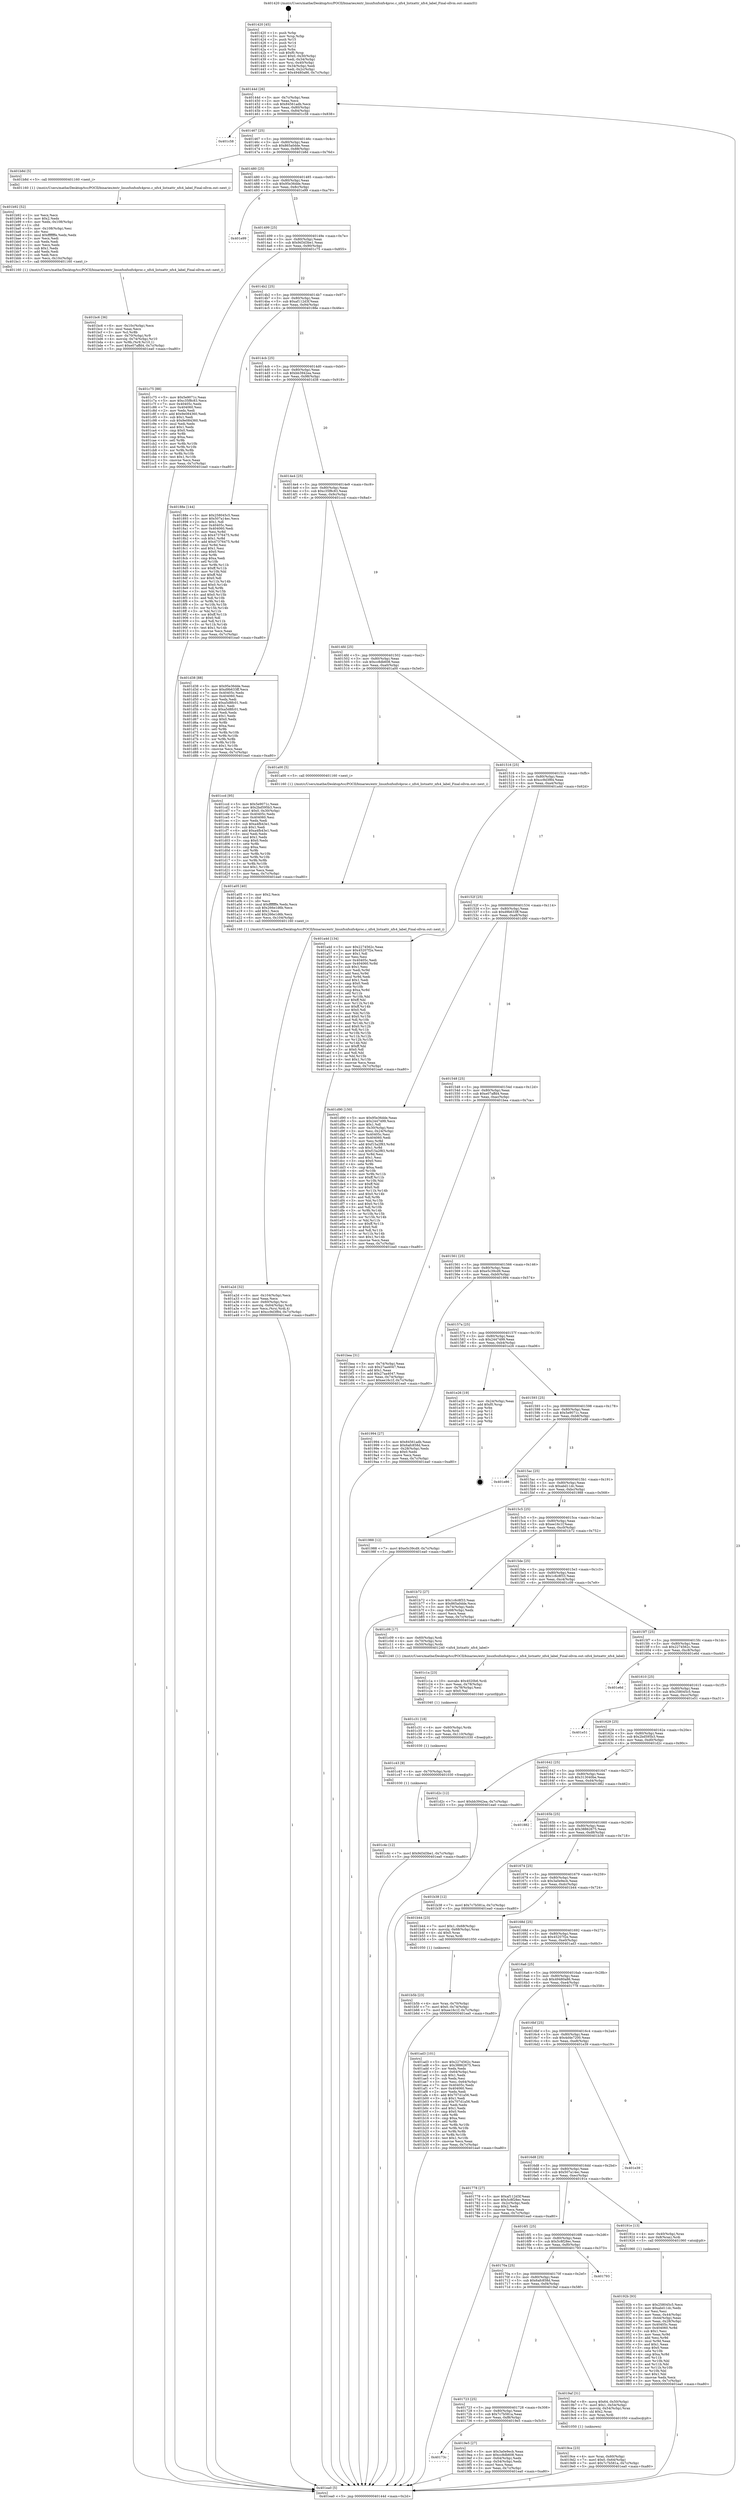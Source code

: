digraph "0x401420" {
  label = "0x401420 (/mnt/c/Users/mathe/Desktop/tcc/POCII/binaries/extr_linuxfsnfsnfs4proc.c_nfs4_listxattr_nfs4_label_Final-ollvm.out::main(0))"
  labelloc = "t"
  node[shape=record]

  Entry [label="",width=0.3,height=0.3,shape=circle,fillcolor=black,style=filled]
  "0x40144d" [label="{
     0x40144d [26]\l
     | [instrs]\l
     &nbsp;&nbsp;0x40144d \<+3\>: mov -0x7c(%rbp),%eax\l
     &nbsp;&nbsp;0x401450 \<+2\>: mov %eax,%ecx\l
     &nbsp;&nbsp;0x401452 \<+6\>: sub $0x84561adb,%ecx\l
     &nbsp;&nbsp;0x401458 \<+3\>: mov %eax,-0x80(%rbp)\l
     &nbsp;&nbsp;0x40145b \<+6\>: mov %ecx,-0x84(%rbp)\l
     &nbsp;&nbsp;0x401461 \<+6\>: je 0000000000401c58 \<main+0x838\>\l
  }"]
  "0x401c58" [label="{
     0x401c58\l
  }", style=dashed]
  "0x401467" [label="{
     0x401467 [25]\l
     | [instrs]\l
     &nbsp;&nbsp;0x401467 \<+5\>: jmp 000000000040146c \<main+0x4c\>\l
     &nbsp;&nbsp;0x40146c \<+3\>: mov -0x80(%rbp),%eax\l
     &nbsp;&nbsp;0x40146f \<+5\>: sub $0x865a0dde,%eax\l
     &nbsp;&nbsp;0x401474 \<+6\>: mov %eax,-0x88(%rbp)\l
     &nbsp;&nbsp;0x40147a \<+6\>: je 0000000000401b8d \<main+0x76d\>\l
  }"]
  Exit [label="",width=0.3,height=0.3,shape=circle,fillcolor=black,style=filled,peripheries=2]
  "0x401b8d" [label="{
     0x401b8d [5]\l
     | [instrs]\l
     &nbsp;&nbsp;0x401b8d \<+5\>: call 0000000000401160 \<next_i\>\l
     | [calls]\l
     &nbsp;&nbsp;0x401160 \{1\} (/mnt/c/Users/mathe/Desktop/tcc/POCII/binaries/extr_linuxfsnfsnfs4proc.c_nfs4_listxattr_nfs4_label_Final-ollvm.out::next_i)\l
  }"]
  "0x401480" [label="{
     0x401480 [25]\l
     | [instrs]\l
     &nbsp;&nbsp;0x401480 \<+5\>: jmp 0000000000401485 \<main+0x65\>\l
     &nbsp;&nbsp;0x401485 \<+3\>: mov -0x80(%rbp),%eax\l
     &nbsp;&nbsp;0x401488 \<+5\>: sub $0x95e36dde,%eax\l
     &nbsp;&nbsp;0x40148d \<+6\>: mov %eax,-0x8c(%rbp)\l
     &nbsp;&nbsp;0x401493 \<+6\>: je 0000000000401e99 \<main+0xa79\>\l
  }"]
  "0x401c4c" [label="{
     0x401c4c [12]\l
     | [instrs]\l
     &nbsp;&nbsp;0x401c4c \<+7\>: movl $0x9d3d3be1,-0x7c(%rbp)\l
     &nbsp;&nbsp;0x401c53 \<+5\>: jmp 0000000000401ea0 \<main+0xa80\>\l
  }"]
  "0x401e99" [label="{
     0x401e99\l
  }", style=dashed]
  "0x401499" [label="{
     0x401499 [25]\l
     | [instrs]\l
     &nbsp;&nbsp;0x401499 \<+5\>: jmp 000000000040149e \<main+0x7e\>\l
     &nbsp;&nbsp;0x40149e \<+3\>: mov -0x80(%rbp),%eax\l
     &nbsp;&nbsp;0x4014a1 \<+5\>: sub $0x9d3d3be1,%eax\l
     &nbsp;&nbsp;0x4014a6 \<+6\>: mov %eax,-0x90(%rbp)\l
     &nbsp;&nbsp;0x4014ac \<+6\>: je 0000000000401c75 \<main+0x855\>\l
  }"]
  "0x401c43" [label="{
     0x401c43 [9]\l
     | [instrs]\l
     &nbsp;&nbsp;0x401c43 \<+4\>: mov -0x70(%rbp),%rdi\l
     &nbsp;&nbsp;0x401c47 \<+5\>: call 0000000000401030 \<free@plt\>\l
     | [calls]\l
     &nbsp;&nbsp;0x401030 \{1\} (unknown)\l
  }"]
  "0x401c75" [label="{
     0x401c75 [88]\l
     | [instrs]\l
     &nbsp;&nbsp;0x401c75 \<+5\>: mov $0x5e9071c,%eax\l
     &nbsp;&nbsp;0x401c7a \<+5\>: mov $0xc35f8c83,%ecx\l
     &nbsp;&nbsp;0x401c7f \<+7\>: mov 0x40405c,%edx\l
     &nbsp;&nbsp;0x401c86 \<+7\>: mov 0x404060,%esi\l
     &nbsp;&nbsp;0x401c8d \<+2\>: mov %edx,%edi\l
     &nbsp;&nbsp;0x401c8f \<+6\>: add $0x9e084360,%edi\l
     &nbsp;&nbsp;0x401c95 \<+3\>: sub $0x1,%edi\l
     &nbsp;&nbsp;0x401c98 \<+6\>: sub $0x9e084360,%edi\l
     &nbsp;&nbsp;0x401c9e \<+3\>: imul %edi,%edx\l
     &nbsp;&nbsp;0x401ca1 \<+3\>: and $0x1,%edx\l
     &nbsp;&nbsp;0x401ca4 \<+3\>: cmp $0x0,%edx\l
     &nbsp;&nbsp;0x401ca7 \<+4\>: sete %r8b\l
     &nbsp;&nbsp;0x401cab \<+3\>: cmp $0xa,%esi\l
     &nbsp;&nbsp;0x401cae \<+4\>: setl %r9b\l
     &nbsp;&nbsp;0x401cb2 \<+3\>: mov %r8b,%r10b\l
     &nbsp;&nbsp;0x401cb5 \<+3\>: and %r9b,%r10b\l
     &nbsp;&nbsp;0x401cb8 \<+3\>: xor %r9b,%r8b\l
     &nbsp;&nbsp;0x401cbb \<+3\>: or %r8b,%r10b\l
     &nbsp;&nbsp;0x401cbe \<+4\>: test $0x1,%r10b\l
     &nbsp;&nbsp;0x401cc2 \<+3\>: cmovne %ecx,%eax\l
     &nbsp;&nbsp;0x401cc5 \<+3\>: mov %eax,-0x7c(%rbp)\l
     &nbsp;&nbsp;0x401cc8 \<+5\>: jmp 0000000000401ea0 \<main+0xa80\>\l
  }"]
  "0x4014b2" [label="{
     0x4014b2 [25]\l
     | [instrs]\l
     &nbsp;&nbsp;0x4014b2 \<+5\>: jmp 00000000004014b7 \<main+0x97\>\l
     &nbsp;&nbsp;0x4014b7 \<+3\>: mov -0x80(%rbp),%eax\l
     &nbsp;&nbsp;0x4014ba \<+5\>: sub $0xaf112d3f,%eax\l
     &nbsp;&nbsp;0x4014bf \<+6\>: mov %eax,-0x94(%rbp)\l
     &nbsp;&nbsp;0x4014c5 \<+6\>: je 000000000040188e \<main+0x46e\>\l
  }"]
  "0x401c31" [label="{
     0x401c31 [18]\l
     | [instrs]\l
     &nbsp;&nbsp;0x401c31 \<+4\>: mov -0x60(%rbp),%rdx\l
     &nbsp;&nbsp;0x401c35 \<+3\>: mov %rdx,%rdi\l
     &nbsp;&nbsp;0x401c38 \<+6\>: mov %eax,-0x110(%rbp)\l
     &nbsp;&nbsp;0x401c3e \<+5\>: call 0000000000401030 \<free@plt\>\l
     | [calls]\l
     &nbsp;&nbsp;0x401030 \{1\} (unknown)\l
  }"]
  "0x40188e" [label="{
     0x40188e [144]\l
     | [instrs]\l
     &nbsp;&nbsp;0x40188e \<+5\>: mov $0x258045c5,%eax\l
     &nbsp;&nbsp;0x401893 \<+5\>: mov $0x507a14ec,%ecx\l
     &nbsp;&nbsp;0x401898 \<+2\>: mov $0x1,%dl\l
     &nbsp;&nbsp;0x40189a \<+7\>: mov 0x40405c,%esi\l
     &nbsp;&nbsp;0x4018a1 \<+7\>: mov 0x404060,%edi\l
     &nbsp;&nbsp;0x4018a8 \<+3\>: mov %esi,%r8d\l
     &nbsp;&nbsp;0x4018ab \<+7\>: sub $0x47376475,%r8d\l
     &nbsp;&nbsp;0x4018b2 \<+4\>: sub $0x1,%r8d\l
     &nbsp;&nbsp;0x4018b6 \<+7\>: add $0x47376475,%r8d\l
     &nbsp;&nbsp;0x4018bd \<+4\>: imul %r8d,%esi\l
     &nbsp;&nbsp;0x4018c1 \<+3\>: and $0x1,%esi\l
     &nbsp;&nbsp;0x4018c4 \<+3\>: cmp $0x0,%esi\l
     &nbsp;&nbsp;0x4018c7 \<+4\>: sete %r9b\l
     &nbsp;&nbsp;0x4018cb \<+3\>: cmp $0xa,%edi\l
     &nbsp;&nbsp;0x4018ce \<+4\>: setl %r10b\l
     &nbsp;&nbsp;0x4018d2 \<+3\>: mov %r9b,%r11b\l
     &nbsp;&nbsp;0x4018d5 \<+4\>: xor $0xff,%r11b\l
     &nbsp;&nbsp;0x4018d9 \<+3\>: mov %r10b,%bl\l
     &nbsp;&nbsp;0x4018dc \<+3\>: xor $0xff,%bl\l
     &nbsp;&nbsp;0x4018df \<+3\>: xor $0x0,%dl\l
     &nbsp;&nbsp;0x4018e2 \<+3\>: mov %r11b,%r14b\l
     &nbsp;&nbsp;0x4018e5 \<+4\>: and $0x0,%r14b\l
     &nbsp;&nbsp;0x4018e9 \<+3\>: and %dl,%r9b\l
     &nbsp;&nbsp;0x4018ec \<+3\>: mov %bl,%r15b\l
     &nbsp;&nbsp;0x4018ef \<+4\>: and $0x0,%r15b\l
     &nbsp;&nbsp;0x4018f3 \<+3\>: and %dl,%r10b\l
     &nbsp;&nbsp;0x4018f6 \<+3\>: or %r9b,%r14b\l
     &nbsp;&nbsp;0x4018f9 \<+3\>: or %r10b,%r15b\l
     &nbsp;&nbsp;0x4018fc \<+3\>: xor %r15b,%r14b\l
     &nbsp;&nbsp;0x4018ff \<+3\>: or %bl,%r11b\l
     &nbsp;&nbsp;0x401902 \<+4\>: xor $0xff,%r11b\l
     &nbsp;&nbsp;0x401906 \<+3\>: or $0x0,%dl\l
     &nbsp;&nbsp;0x401909 \<+3\>: and %dl,%r11b\l
     &nbsp;&nbsp;0x40190c \<+3\>: or %r11b,%r14b\l
     &nbsp;&nbsp;0x40190f \<+4\>: test $0x1,%r14b\l
     &nbsp;&nbsp;0x401913 \<+3\>: cmovne %ecx,%eax\l
     &nbsp;&nbsp;0x401916 \<+3\>: mov %eax,-0x7c(%rbp)\l
     &nbsp;&nbsp;0x401919 \<+5\>: jmp 0000000000401ea0 \<main+0xa80\>\l
  }"]
  "0x4014cb" [label="{
     0x4014cb [25]\l
     | [instrs]\l
     &nbsp;&nbsp;0x4014cb \<+5\>: jmp 00000000004014d0 \<main+0xb0\>\l
     &nbsp;&nbsp;0x4014d0 \<+3\>: mov -0x80(%rbp),%eax\l
     &nbsp;&nbsp;0x4014d3 \<+5\>: sub $0xbb3942ea,%eax\l
     &nbsp;&nbsp;0x4014d8 \<+6\>: mov %eax,-0x98(%rbp)\l
     &nbsp;&nbsp;0x4014de \<+6\>: je 0000000000401d38 \<main+0x918\>\l
  }"]
  "0x401c1a" [label="{
     0x401c1a [23]\l
     | [instrs]\l
     &nbsp;&nbsp;0x401c1a \<+10\>: movabs $0x4020b6,%rdi\l
     &nbsp;&nbsp;0x401c24 \<+3\>: mov %eax,-0x78(%rbp)\l
     &nbsp;&nbsp;0x401c27 \<+3\>: mov -0x78(%rbp),%esi\l
     &nbsp;&nbsp;0x401c2a \<+2\>: mov $0x0,%al\l
     &nbsp;&nbsp;0x401c2c \<+5\>: call 0000000000401040 \<printf@plt\>\l
     | [calls]\l
     &nbsp;&nbsp;0x401040 \{1\} (unknown)\l
  }"]
  "0x401d38" [label="{
     0x401d38 [88]\l
     | [instrs]\l
     &nbsp;&nbsp;0x401d38 \<+5\>: mov $0x95e36dde,%eax\l
     &nbsp;&nbsp;0x401d3d \<+5\>: mov $0xd9b633ff,%ecx\l
     &nbsp;&nbsp;0x401d42 \<+7\>: mov 0x40405c,%edx\l
     &nbsp;&nbsp;0x401d49 \<+7\>: mov 0x404060,%esi\l
     &nbsp;&nbsp;0x401d50 \<+2\>: mov %edx,%edi\l
     &nbsp;&nbsp;0x401d52 \<+6\>: add $0xa5d8fc01,%edi\l
     &nbsp;&nbsp;0x401d58 \<+3\>: sub $0x1,%edi\l
     &nbsp;&nbsp;0x401d5b \<+6\>: sub $0xa5d8fc01,%edi\l
     &nbsp;&nbsp;0x401d61 \<+3\>: imul %edi,%edx\l
     &nbsp;&nbsp;0x401d64 \<+3\>: and $0x1,%edx\l
     &nbsp;&nbsp;0x401d67 \<+3\>: cmp $0x0,%edx\l
     &nbsp;&nbsp;0x401d6a \<+4\>: sete %r8b\l
     &nbsp;&nbsp;0x401d6e \<+3\>: cmp $0xa,%esi\l
     &nbsp;&nbsp;0x401d71 \<+4\>: setl %r9b\l
     &nbsp;&nbsp;0x401d75 \<+3\>: mov %r8b,%r10b\l
     &nbsp;&nbsp;0x401d78 \<+3\>: and %r9b,%r10b\l
     &nbsp;&nbsp;0x401d7b \<+3\>: xor %r9b,%r8b\l
     &nbsp;&nbsp;0x401d7e \<+3\>: or %r8b,%r10b\l
     &nbsp;&nbsp;0x401d81 \<+4\>: test $0x1,%r10b\l
     &nbsp;&nbsp;0x401d85 \<+3\>: cmovne %ecx,%eax\l
     &nbsp;&nbsp;0x401d88 \<+3\>: mov %eax,-0x7c(%rbp)\l
     &nbsp;&nbsp;0x401d8b \<+5\>: jmp 0000000000401ea0 \<main+0xa80\>\l
  }"]
  "0x4014e4" [label="{
     0x4014e4 [25]\l
     | [instrs]\l
     &nbsp;&nbsp;0x4014e4 \<+5\>: jmp 00000000004014e9 \<main+0xc9\>\l
     &nbsp;&nbsp;0x4014e9 \<+3\>: mov -0x80(%rbp),%eax\l
     &nbsp;&nbsp;0x4014ec \<+5\>: sub $0xc35f8c83,%eax\l
     &nbsp;&nbsp;0x4014f1 \<+6\>: mov %eax,-0x9c(%rbp)\l
     &nbsp;&nbsp;0x4014f7 \<+6\>: je 0000000000401ccd \<main+0x8ad\>\l
  }"]
  "0x401bc6" [label="{
     0x401bc6 [36]\l
     | [instrs]\l
     &nbsp;&nbsp;0x401bc6 \<+6\>: mov -0x10c(%rbp),%ecx\l
     &nbsp;&nbsp;0x401bcc \<+3\>: imul %eax,%ecx\l
     &nbsp;&nbsp;0x401bcf \<+3\>: mov %cl,%r8b\l
     &nbsp;&nbsp;0x401bd2 \<+4\>: mov -0x70(%rbp),%r9\l
     &nbsp;&nbsp;0x401bd6 \<+4\>: movslq -0x74(%rbp),%r10\l
     &nbsp;&nbsp;0x401bda \<+4\>: mov %r8b,(%r9,%r10,1)\l
     &nbsp;&nbsp;0x401bde \<+7\>: movl $0xe07affd4,-0x7c(%rbp)\l
     &nbsp;&nbsp;0x401be5 \<+5\>: jmp 0000000000401ea0 \<main+0xa80\>\l
  }"]
  "0x401ccd" [label="{
     0x401ccd [95]\l
     | [instrs]\l
     &nbsp;&nbsp;0x401ccd \<+5\>: mov $0x5e9071c,%eax\l
     &nbsp;&nbsp;0x401cd2 \<+5\>: mov $0x2bd595b3,%ecx\l
     &nbsp;&nbsp;0x401cd7 \<+7\>: movl $0x0,-0x30(%rbp)\l
     &nbsp;&nbsp;0x401cde \<+7\>: mov 0x40405c,%edx\l
     &nbsp;&nbsp;0x401ce5 \<+7\>: mov 0x404060,%esi\l
     &nbsp;&nbsp;0x401cec \<+2\>: mov %edx,%edi\l
     &nbsp;&nbsp;0x401cee \<+6\>: sub $0xa4fb43e1,%edi\l
     &nbsp;&nbsp;0x401cf4 \<+3\>: sub $0x1,%edi\l
     &nbsp;&nbsp;0x401cf7 \<+6\>: add $0xa4fb43e1,%edi\l
     &nbsp;&nbsp;0x401cfd \<+3\>: imul %edi,%edx\l
     &nbsp;&nbsp;0x401d00 \<+3\>: and $0x1,%edx\l
     &nbsp;&nbsp;0x401d03 \<+3\>: cmp $0x0,%edx\l
     &nbsp;&nbsp;0x401d06 \<+4\>: sete %r8b\l
     &nbsp;&nbsp;0x401d0a \<+3\>: cmp $0xa,%esi\l
     &nbsp;&nbsp;0x401d0d \<+4\>: setl %r9b\l
     &nbsp;&nbsp;0x401d11 \<+3\>: mov %r8b,%r10b\l
     &nbsp;&nbsp;0x401d14 \<+3\>: and %r9b,%r10b\l
     &nbsp;&nbsp;0x401d17 \<+3\>: xor %r9b,%r8b\l
     &nbsp;&nbsp;0x401d1a \<+3\>: or %r8b,%r10b\l
     &nbsp;&nbsp;0x401d1d \<+4\>: test $0x1,%r10b\l
     &nbsp;&nbsp;0x401d21 \<+3\>: cmovne %ecx,%eax\l
     &nbsp;&nbsp;0x401d24 \<+3\>: mov %eax,-0x7c(%rbp)\l
     &nbsp;&nbsp;0x401d27 \<+5\>: jmp 0000000000401ea0 \<main+0xa80\>\l
  }"]
  "0x4014fd" [label="{
     0x4014fd [25]\l
     | [instrs]\l
     &nbsp;&nbsp;0x4014fd \<+5\>: jmp 0000000000401502 \<main+0xe2\>\l
     &nbsp;&nbsp;0x401502 \<+3\>: mov -0x80(%rbp),%eax\l
     &nbsp;&nbsp;0x401505 \<+5\>: sub $0xcc8db608,%eax\l
     &nbsp;&nbsp;0x40150a \<+6\>: mov %eax,-0xa0(%rbp)\l
     &nbsp;&nbsp;0x401510 \<+6\>: je 0000000000401a00 \<main+0x5e0\>\l
  }"]
  "0x401b92" [label="{
     0x401b92 [52]\l
     | [instrs]\l
     &nbsp;&nbsp;0x401b92 \<+2\>: xor %ecx,%ecx\l
     &nbsp;&nbsp;0x401b94 \<+5\>: mov $0x2,%edx\l
     &nbsp;&nbsp;0x401b99 \<+6\>: mov %edx,-0x108(%rbp)\l
     &nbsp;&nbsp;0x401b9f \<+1\>: cltd\l
     &nbsp;&nbsp;0x401ba0 \<+6\>: mov -0x108(%rbp),%esi\l
     &nbsp;&nbsp;0x401ba6 \<+2\>: idiv %esi\l
     &nbsp;&nbsp;0x401ba8 \<+6\>: imul $0xfffffffe,%edx,%edx\l
     &nbsp;&nbsp;0x401bae \<+2\>: mov %ecx,%edi\l
     &nbsp;&nbsp;0x401bb0 \<+2\>: sub %edx,%edi\l
     &nbsp;&nbsp;0x401bb2 \<+2\>: mov %ecx,%edx\l
     &nbsp;&nbsp;0x401bb4 \<+3\>: sub $0x1,%edx\l
     &nbsp;&nbsp;0x401bb7 \<+2\>: add %edx,%edi\l
     &nbsp;&nbsp;0x401bb9 \<+2\>: sub %edi,%ecx\l
     &nbsp;&nbsp;0x401bbb \<+6\>: mov %ecx,-0x10c(%rbp)\l
     &nbsp;&nbsp;0x401bc1 \<+5\>: call 0000000000401160 \<next_i\>\l
     | [calls]\l
     &nbsp;&nbsp;0x401160 \{1\} (/mnt/c/Users/mathe/Desktop/tcc/POCII/binaries/extr_linuxfsnfsnfs4proc.c_nfs4_listxattr_nfs4_label_Final-ollvm.out::next_i)\l
  }"]
  "0x401a00" [label="{
     0x401a00 [5]\l
     | [instrs]\l
     &nbsp;&nbsp;0x401a00 \<+5\>: call 0000000000401160 \<next_i\>\l
     | [calls]\l
     &nbsp;&nbsp;0x401160 \{1\} (/mnt/c/Users/mathe/Desktop/tcc/POCII/binaries/extr_linuxfsnfsnfs4proc.c_nfs4_listxattr_nfs4_label_Final-ollvm.out::next_i)\l
  }"]
  "0x401516" [label="{
     0x401516 [25]\l
     | [instrs]\l
     &nbsp;&nbsp;0x401516 \<+5\>: jmp 000000000040151b \<main+0xfb\>\l
     &nbsp;&nbsp;0x40151b \<+3\>: mov -0x80(%rbp),%eax\l
     &nbsp;&nbsp;0x40151e \<+5\>: sub $0xcc9d3f84,%eax\l
     &nbsp;&nbsp;0x401523 \<+6\>: mov %eax,-0xa4(%rbp)\l
     &nbsp;&nbsp;0x401529 \<+6\>: je 0000000000401a4d \<main+0x62d\>\l
  }"]
  "0x401b5b" [label="{
     0x401b5b [23]\l
     | [instrs]\l
     &nbsp;&nbsp;0x401b5b \<+4\>: mov %rax,-0x70(%rbp)\l
     &nbsp;&nbsp;0x401b5f \<+7\>: movl $0x0,-0x74(%rbp)\l
     &nbsp;&nbsp;0x401b66 \<+7\>: movl $0xee16c1f,-0x7c(%rbp)\l
     &nbsp;&nbsp;0x401b6d \<+5\>: jmp 0000000000401ea0 \<main+0xa80\>\l
  }"]
  "0x401a4d" [label="{
     0x401a4d [134]\l
     | [instrs]\l
     &nbsp;&nbsp;0x401a4d \<+5\>: mov $0x2274562c,%eax\l
     &nbsp;&nbsp;0x401a52 \<+5\>: mov $0x45207f2e,%ecx\l
     &nbsp;&nbsp;0x401a57 \<+2\>: mov $0x1,%dl\l
     &nbsp;&nbsp;0x401a59 \<+2\>: xor %esi,%esi\l
     &nbsp;&nbsp;0x401a5b \<+7\>: mov 0x40405c,%edi\l
     &nbsp;&nbsp;0x401a62 \<+8\>: mov 0x404060,%r8d\l
     &nbsp;&nbsp;0x401a6a \<+3\>: sub $0x1,%esi\l
     &nbsp;&nbsp;0x401a6d \<+3\>: mov %edi,%r9d\l
     &nbsp;&nbsp;0x401a70 \<+3\>: add %esi,%r9d\l
     &nbsp;&nbsp;0x401a73 \<+4\>: imul %r9d,%edi\l
     &nbsp;&nbsp;0x401a77 \<+3\>: and $0x1,%edi\l
     &nbsp;&nbsp;0x401a7a \<+3\>: cmp $0x0,%edi\l
     &nbsp;&nbsp;0x401a7d \<+4\>: sete %r10b\l
     &nbsp;&nbsp;0x401a81 \<+4\>: cmp $0xa,%r8d\l
     &nbsp;&nbsp;0x401a85 \<+4\>: setl %r11b\l
     &nbsp;&nbsp;0x401a89 \<+3\>: mov %r10b,%bl\l
     &nbsp;&nbsp;0x401a8c \<+3\>: xor $0xff,%bl\l
     &nbsp;&nbsp;0x401a8f \<+3\>: mov %r11b,%r14b\l
     &nbsp;&nbsp;0x401a92 \<+4\>: xor $0xff,%r14b\l
     &nbsp;&nbsp;0x401a96 \<+3\>: xor $0x0,%dl\l
     &nbsp;&nbsp;0x401a99 \<+3\>: mov %bl,%r15b\l
     &nbsp;&nbsp;0x401a9c \<+4\>: and $0x0,%r15b\l
     &nbsp;&nbsp;0x401aa0 \<+3\>: and %dl,%r10b\l
     &nbsp;&nbsp;0x401aa3 \<+3\>: mov %r14b,%r12b\l
     &nbsp;&nbsp;0x401aa6 \<+4\>: and $0x0,%r12b\l
     &nbsp;&nbsp;0x401aaa \<+3\>: and %dl,%r11b\l
     &nbsp;&nbsp;0x401aad \<+3\>: or %r10b,%r15b\l
     &nbsp;&nbsp;0x401ab0 \<+3\>: or %r11b,%r12b\l
     &nbsp;&nbsp;0x401ab3 \<+3\>: xor %r12b,%r15b\l
     &nbsp;&nbsp;0x401ab6 \<+3\>: or %r14b,%bl\l
     &nbsp;&nbsp;0x401ab9 \<+3\>: xor $0xff,%bl\l
     &nbsp;&nbsp;0x401abc \<+3\>: or $0x0,%dl\l
     &nbsp;&nbsp;0x401abf \<+2\>: and %dl,%bl\l
     &nbsp;&nbsp;0x401ac1 \<+3\>: or %bl,%r15b\l
     &nbsp;&nbsp;0x401ac4 \<+4\>: test $0x1,%r15b\l
     &nbsp;&nbsp;0x401ac8 \<+3\>: cmovne %ecx,%eax\l
     &nbsp;&nbsp;0x401acb \<+3\>: mov %eax,-0x7c(%rbp)\l
     &nbsp;&nbsp;0x401ace \<+5\>: jmp 0000000000401ea0 \<main+0xa80\>\l
  }"]
  "0x40152f" [label="{
     0x40152f [25]\l
     | [instrs]\l
     &nbsp;&nbsp;0x40152f \<+5\>: jmp 0000000000401534 \<main+0x114\>\l
     &nbsp;&nbsp;0x401534 \<+3\>: mov -0x80(%rbp),%eax\l
     &nbsp;&nbsp;0x401537 \<+5\>: sub $0xd9b633ff,%eax\l
     &nbsp;&nbsp;0x40153c \<+6\>: mov %eax,-0xa8(%rbp)\l
     &nbsp;&nbsp;0x401542 \<+6\>: je 0000000000401d90 \<main+0x970\>\l
  }"]
  "0x401a2d" [label="{
     0x401a2d [32]\l
     | [instrs]\l
     &nbsp;&nbsp;0x401a2d \<+6\>: mov -0x104(%rbp),%ecx\l
     &nbsp;&nbsp;0x401a33 \<+3\>: imul %eax,%ecx\l
     &nbsp;&nbsp;0x401a36 \<+4\>: mov -0x60(%rbp),%rsi\l
     &nbsp;&nbsp;0x401a3a \<+4\>: movslq -0x64(%rbp),%rdi\l
     &nbsp;&nbsp;0x401a3e \<+3\>: mov %ecx,(%rsi,%rdi,4)\l
     &nbsp;&nbsp;0x401a41 \<+7\>: movl $0xcc9d3f84,-0x7c(%rbp)\l
     &nbsp;&nbsp;0x401a48 \<+5\>: jmp 0000000000401ea0 \<main+0xa80\>\l
  }"]
  "0x401d90" [label="{
     0x401d90 [150]\l
     | [instrs]\l
     &nbsp;&nbsp;0x401d90 \<+5\>: mov $0x95e36dde,%eax\l
     &nbsp;&nbsp;0x401d95 \<+5\>: mov $0x2447499,%ecx\l
     &nbsp;&nbsp;0x401d9a \<+2\>: mov $0x1,%dl\l
     &nbsp;&nbsp;0x401d9c \<+3\>: mov -0x30(%rbp),%esi\l
     &nbsp;&nbsp;0x401d9f \<+3\>: mov %esi,-0x24(%rbp)\l
     &nbsp;&nbsp;0x401da2 \<+7\>: mov 0x40405c,%esi\l
     &nbsp;&nbsp;0x401da9 \<+7\>: mov 0x404060,%edi\l
     &nbsp;&nbsp;0x401db0 \<+3\>: mov %esi,%r8d\l
     &nbsp;&nbsp;0x401db3 \<+7\>: add $0xf15a2f83,%r8d\l
     &nbsp;&nbsp;0x401dba \<+4\>: sub $0x1,%r8d\l
     &nbsp;&nbsp;0x401dbe \<+7\>: sub $0xf15a2f83,%r8d\l
     &nbsp;&nbsp;0x401dc5 \<+4\>: imul %r8d,%esi\l
     &nbsp;&nbsp;0x401dc9 \<+3\>: and $0x1,%esi\l
     &nbsp;&nbsp;0x401dcc \<+3\>: cmp $0x0,%esi\l
     &nbsp;&nbsp;0x401dcf \<+4\>: sete %r9b\l
     &nbsp;&nbsp;0x401dd3 \<+3\>: cmp $0xa,%edi\l
     &nbsp;&nbsp;0x401dd6 \<+4\>: setl %r10b\l
     &nbsp;&nbsp;0x401dda \<+3\>: mov %r9b,%r11b\l
     &nbsp;&nbsp;0x401ddd \<+4\>: xor $0xff,%r11b\l
     &nbsp;&nbsp;0x401de1 \<+3\>: mov %r10b,%bl\l
     &nbsp;&nbsp;0x401de4 \<+3\>: xor $0xff,%bl\l
     &nbsp;&nbsp;0x401de7 \<+3\>: xor $0x0,%dl\l
     &nbsp;&nbsp;0x401dea \<+3\>: mov %r11b,%r14b\l
     &nbsp;&nbsp;0x401ded \<+4\>: and $0x0,%r14b\l
     &nbsp;&nbsp;0x401df1 \<+3\>: and %dl,%r9b\l
     &nbsp;&nbsp;0x401df4 \<+3\>: mov %bl,%r15b\l
     &nbsp;&nbsp;0x401df7 \<+4\>: and $0x0,%r15b\l
     &nbsp;&nbsp;0x401dfb \<+3\>: and %dl,%r10b\l
     &nbsp;&nbsp;0x401dfe \<+3\>: or %r9b,%r14b\l
     &nbsp;&nbsp;0x401e01 \<+3\>: or %r10b,%r15b\l
     &nbsp;&nbsp;0x401e04 \<+3\>: xor %r15b,%r14b\l
     &nbsp;&nbsp;0x401e07 \<+3\>: or %bl,%r11b\l
     &nbsp;&nbsp;0x401e0a \<+4\>: xor $0xff,%r11b\l
     &nbsp;&nbsp;0x401e0e \<+3\>: or $0x0,%dl\l
     &nbsp;&nbsp;0x401e11 \<+3\>: and %dl,%r11b\l
     &nbsp;&nbsp;0x401e14 \<+3\>: or %r11b,%r14b\l
     &nbsp;&nbsp;0x401e17 \<+4\>: test $0x1,%r14b\l
     &nbsp;&nbsp;0x401e1b \<+3\>: cmovne %ecx,%eax\l
     &nbsp;&nbsp;0x401e1e \<+3\>: mov %eax,-0x7c(%rbp)\l
     &nbsp;&nbsp;0x401e21 \<+5\>: jmp 0000000000401ea0 \<main+0xa80\>\l
  }"]
  "0x401548" [label="{
     0x401548 [25]\l
     | [instrs]\l
     &nbsp;&nbsp;0x401548 \<+5\>: jmp 000000000040154d \<main+0x12d\>\l
     &nbsp;&nbsp;0x40154d \<+3\>: mov -0x80(%rbp),%eax\l
     &nbsp;&nbsp;0x401550 \<+5\>: sub $0xe07affd4,%eax\l
     &nbsp;&nbsp;0x401555 \<+6\>: mov %eax,-0xac(%rbp)\l
     &nbsp;&nbsp;0x40155b \<+6\>: je 0000000000401bea \<main+0x7ca\>\l
  }"]
  "0x401a05" [label="{
     0x401a05 [40]\l
     | [instrs]\l
     &nbsp;&nbsp;0x401a05 \<+5\>: mov $0x2,%ecx\l
     &nbsp;&nbsp;0x401a0a \<+1\>: cltd\l
     &nbsp;&nbsp;0x401a0b \<+2\>: idiv %ecx\l
     &nbsp;&nbsp;0x401a0d \<+6\>: imul $0xfffffffe,%edx,%ecx\l
     &nbsp;&nbsp;0x401a13 \<+6\>: sub $0x266e1d6b,%ecx\l
     &nbsp;&nbsp;0x401a19 \<+3\>: add $0x1,%ecx\l
     &nbsp;&nbsp;0x401a1c \<+6\>: add $0x266e1d6b,%ecx\l
     &nbsp;&nbsp;0x401a22 \<+6\>: mov %ecx,-0x104(%rbp)\l
     &nbsp;&nbsp;0x401a28 \<+5\>: call 0000000000401160 \<next_i\>\l
     | [calls]\l
     &nbsp;&nbsp;0x401160 \{1\} (/mnt/c/Users/mathe/Desktop/tcc/POCII/binaries/extr_linuxfsnfsnfs4proc.c_nfs4_listxattr_nfs4_label_Final-ollvm.out::next_i)\l
  }"]
  "0x401bea" [label="{
     0x401bea [31]\l
     | [instrs]\l
     &nbsp;&nbsp;0x401bea \<+3\>: mov -0x74(%rbp),%eax\l
     &nbsp;&nbsp;0x401bed \<+5\>: sub $0x27aa4047,%eax\l
     &nbsp;&nbsp;0x401bf2 \<+3\>: add $0x1,%eax\l
     &nbsp;&nbsp;0x401bf5 \<+5\>: add $0x27aa4047,%eax\l
     &nbsp;&nbsp;0x401bfa \<+3\>: mov %eax,-0x74(%rbp)\l
     &nbsp;&nbsp;0x401bfd \<+7\>: movl $0xee16c1f,-0x7c(%rbp)\l
     &nbsp;&nbsp;0x401c04 \<+5\>: jmp 0000000000401ea0 \<main+0xa80\>\l
  }"]
  "0x401561" [label="{
     0x401561 [25]\l
     | [instrs]\l
     &nbsp;&nbsp;0x401561 \<+5\>: jmp 0000000000401566 \<main+0x146\>\l
     &nbsp;&nbsp;0x401566 \<+3\>: mov -0x80(%rbp),%eax\l
     &nbsp;&nbsp;0x401569 \<+5\>: sub $0xe5c39cd9,%eax\l
     &nbsp;&nbsp;0x40156e \<+6\>: mov %eax,-0xb0(%rbp)\l
     &nbsp;&nbsp;0x401574 \<+6\>: je 0000000000401994 \<main+0x574\>\l
  }"]
  "0x40173c" [label="{
     0x40173c\l
  }", style=dashed]
  "0x401994" [label="{
     0x401994 [27]\l
     | [instrs]\l
     &nbsp;&nbsp;0x401994 \<+5\>: mov $0x84561adb,%eax\l
     &nbsp;&nbsp;0x401999 \<+5\>: mov $0x6afc858d,%ecx\l
     &nbsp;&nbsp;0x40199e \<+3\>: mov -0x28(%rbp),%edx\l
     &nbsp;&nbsp;0x4019a1 \<+3\>: cmp $0x0,%edx\l
     &nbsp;&nbsp;0x4019a4 \<+3\>: cmove %ecx,%eax\l
     &nbsp;&nbsp;0x4019a7 \<+3\>: mov %eax,-0x7c(%rbp)\l
     &nbsp;&nbsp;0x4019aa \<+5\>: jmp 0000000000401ea0 \<main+0xa80\>\l
  }"]
  "0x40157a" [label="{
     0x40157a [25]\l
     | [instrs]\l
     &nbsp;&nbsp;0x40157a \<+5\>: jmp 000000000040157f \<main+0x15f\>\l
     &nbsp;&nbsp;0x40157f \<+3\>: mov -0x80(%rbp),%eax\l
     &nbsp;&nbsp;0x401582 \<+5\>: sub $0x2447499,%eax\l
     &nbsp;&nbsp;0x401587 \<+6\>: mov %eax,-0xb4(%rbp)\l
     &nbsp;&nbsp;0x40158d \<+6\>: je 0000000000401e26 \<main+0xa06\>\l
  }"]
  "0x4019e5" [label="{
     0x4019e5 [27]\l
     | [instrs]\l
     &nbsp;&nbsp;0x4019e5 \<+5\>: mov $0x3a0e9ecb,%eax\l
     &nbsp;&nbsp;0x4019ea \<+5\>: mov $0xcc8db608,%ecx\l
     &nbsp;&nbsp;0x4019ef \<+3\>: mov -0x64(%rbp),%edx\l
     &nbsp;&nbsp;0x4019f2 \<+3\>: cmp -0x54(%rbp),%edx\l
     &nbsp;&nbsp;0x4019f5 \<+3\>: cmovl %ecx,%eax\l
     &nbsp;&nbsp;0x4019f8 \<+3\>: mov %eax,-0x7c(%rbp)\l
     &nbsp;&nbsp;0x4019fb \<+5\>: jmp 0000000000401ea0 \<main+0xa80\>\l
  }"]
  "0x401e26" [label="{
     0x401e26 [19]\l
     | [instrs]\l
     &nbsp;&nbsp;0x401e26 \<+3\>: mov -0x24(%rbp),%eax\l
     &nbsp;&nbsp;0x401e29 \<+7\>: add $0xf0,%rsp\l
     &nbsp;&nbsp;0x401e30 \<+1\>: pop %rbx\l
     &nbsp;&nbsp;0x401e31 \<+2\>: pop %r12\l
     &nbsp;&nbsp;0x401e33 \<+2\>: pop %r14\l
     &nbsp;&nbsp;0x401e35 \<+2\>: pop %r15\l
     &nbsp;&nbsp;0x401e37 \<+1\>: pop %rbp\l
     &nbsp;&nbsp;0x401e38 \<+1\>: ret\l
  }"]
  "0x401593" [label="{
     0x401593 [25]\l
     | [instrs]\l
     &nbsp;&nbsp;0x401593 \<+5\>: jmp 0000000000401598 \<main+0x178\>\l
     &nbsp;&nbsp;0x401598 \<+3\>: mov -0x80(%rbp),%eax\l
     &nbsp;&nbsp;0x40159b \<+5\>: sub $0x5e9071c,%eax\l
     &nbsp;&nbsp;0x4015a0 \<+6\>: mov %eax,-0xb8(%rbp)\l
     &nbsp;&nbsp;0x4015a6 \<+6\>: je 0000000000401e86 \<main+0xa66\>\l
  }"]
  "0x4019ce" [label="{
     0x4019ce [23]\l
     | [instrs]\l
     &nbsp;&nbsp;0x4019ce \<+4\>: mov %rax,-0x60(%rbp)\l
     &nbsp;&nbsp;0x4019d2 \<+7\>: movl $0x0,-0x64(%rbp)\l
     &nbsp;&nbsp;0x4019d9 \<+7\>: movl $0x7c7b581a,-0x7c(%rbp)\l
     &nbsp;&nbsp;0x4019e0 \<+5\>: jmp 0000000000401ea0 \<main+0xa80\>\l
  }"]
  "0x401e86" [label="{
     0x401e86\l
  }", style=dashed]
  "0x4015ac" [label="{
     0x4015ac [25]\l
     | [instrs]\l
     &nbsp;&nbsp;0x4015ac \<+5\>: jmp 00000000004015b1 \<main+0x191\>\l
     &nbsp;&nbsp;0x4015b1 \<+3\>: mov -0x80(%rbp),%eax\l
     &nbsp;&nbsp;0x4015b4 \<+5\>: sub $0xabd11dc,%eax\l
     &nbsp;&nbsp;0x4015b9 \<+6\>: mov %eax,-0xbc(%rbp)\l
     &nbsp;&nbsp;0x4015bf \<+6\>: je 0000000000401988 \<main+0x568\>\l
  }"]
  "0x401723" [label="{
     0x401723 [25]\l
     | [instrs]\l
     &nbsp;&nbsp;0x401723 \<+5\>: jmp 0000000000401728 \<main+0x308\>\l
     &nbsp;&nbsp;0x401728 \<+3\>: mov -0x80(%rbp),%eax\l
     &nbsp;&nbsp;0x40172b \<+5\>: sub $0x7c7b581a,%eax\l
     &nbsp;&nbsp;0x401730 \<+6\>: mov %eax,-0xf8(%rbp)\l
     &nbsp;&nbsp;0x401736 \<+6\>: je 00000000004019e5 \<main+0x5c5\>\l
  }"]
  "0x401988" [label="{
     0x401988 [12]\l
     | [instrs]\l
     &nbsp;&nbsp;0x401988 \<+7\>: movl $0xe5c39cd9,-0x7c(%rbp)\l
     &nbsp;&nbsp;0x40198f \<+5\>: jmp 0000000000401ea0 \<main+0xa80\>\l
  }"]
  "0x4015c5" [label="{
     0x4015c5 [25]\l
     | [instrs]\l
     &nbsp;&nbsp;0x4015c5 \<+5\>: jmp 00000000004015ca \<main+0x1aa\>\l
     &nbsp;&nbsp;0x4015ca \<+3\>: mov -0x80(%rbp),%eax\l
     &nbsp;&nbsp;0x4015cd \<+5\>: sub $0xee16c1f,%eax\l
     &nbsp;&nbsp;0x4015d2 \<+6\>: mov %eax,-0xc0(%rbp)\l
     &nbsp;&nbsp;0x4015d8 \<+6\>: je 0000000000401b72 \<main+0x752\>\l
  }"]
  "0x4019af" [label="{
     0x4019af [31]\l
     | [instrs]\l
     &nbsp;&nbsp;0x4019af \<+8\>: movq $0x64,-0x50(%rbp)\l
     &nbsp;&nbsp;0x4019b7 \<+7\>: movl $0x1,-0x54(%rbp)\l
     &nbsp;&nbsp;0x4019be \<+4\>: movslq -0x54(%rbp),%rax\l
     &nbsp;&nbsp;0x4019c2 \<+4\>: shl $0x2,%rax\l
     &nbsp;&nbsp;0x4019c6 \<+3\>: mov %rax,%rdi\l
     &nbsp;&nbsp;0x4019c9 \<+5\>: call 0000000000401050 \<malloc@plt\>\l
     | [calls]\l
     &nbsp;&nbsp;0x401050 \{1\} (unknown)\l
  }"]
  "0x401b72" [label="{
     0x401b72 [27]\l
     | [instrs]\l
     &nbsp;&nbsp;0x401b72 \<+5\>: mov $0x1c6c8f33,%eax\l
     &nbsp;&nbsp;0x401b77 \<+5\>: mov $0x865a0dde,%ecx\l
     &nbsp;&nbsp;0x401b7c \<+3\>: mov -0x74(%rbp),%edx\l
     &nbsp;&nbsp;0x401b7f \<+3\>: cmp -0x68(%rbp),%edx\l
     &nbsp;&nbsp;0x401b82 \<+3\>: cmovl %ecx,%eax\l
     &nbsp;&nbsp;0x401b85 \<+3\>: mov %eax,-0x7c(%rbp)\l
     &nbsp;&nbsp;0x401b88 \<+5\>: jmp 0000000000401ea0 \<main+0xa80\>\l
  }"]
  "0x4015de" [label="{
     0x4015de [25]\l
     | [instrs]\l
     &nbsp;&nbsp;0x4015de \<+5\>: jmp 00000000004015e3 \<main+0x1c3\>\l
     &nbsp;&nbsp;0x4015e3 \<+3\>: mov -0x80(%rbp),%eax\l
     &nbsp;&nbsp;0x4015e6 \<+5\>: sub $0x1c6c8f33,%eax\l
     &nbsp;&nbsp;0x4015eb \<+6\>: mov %eax,-0xc4(%rbp)\l
     &nbsp;&nbsp;0x4015f1 \<+6\>: je 0000000000401c09 \<main+0x7e9\>\l
  }"]
  "0x40170a" [label="{
     0x40170a [25]\l
     | [instrs]\l
     &nbsp;&nbsp;0x40170a \<+5\>: jmp 000000000040170f \<main+0x2ef\>\l
     &nbsp;&nbsp;0x40170f \<+3\>: mov -0x80(%rbp),%eax\l
     &nbsp;&nbsp;0x401712 \<+5\>: sub $0x6afc858d,%eax\l
     &nbsp;&nbsp;0x401717 \<+6\>: mov %eax,-0xf4(%rbp)\l
     &nbsp;&nbsp;0x40171d \<+6\>: je 00000000004019af \<main+0x58f\>\l
  }"]
  "0x401c09" [label="{
     0x401c09 [17]\l
     | [instrs]\l
     &nbsp;&nbsp;0x401c09 \<+4\>: mov -0x60(%rbp),%rdi\l
     &nbsp;&nbsp;0x401c0d \<+4\>: mov -0x70(%rbp),%rsi\l
     &nbsp;&nbsp;0x401c11 \<+4\>: mov -0x50(%rbp),%rdx\l
     &nbsp;&nbsp;0x401c15 \<+5\>: call 0000000000401240 \<nfs4_listxattr_nfs4_label\>\l
     | [calls]\l
     &nbsp;&nbsp;0x401240 \{1\} (/mnt/c/Users/mathe/Desktop/tcc/POCII/binaries/extr_linuxfsnfsnfs4proc.c_nfs4_listxattr_nfs4_label_Final-ollvm.out::nfs4_listxattr_nfs4_label)\l
  }"]
  "0x4015f7" [label="{
     0x4015f7 [25]\l
     | [instrs]\l
     &nbsp;&nbsp;0x4015f7 \<+5\>: jmp 00000000004015fc \<main+0x1dc\>\l
     &nbsp;&nbsp;0x4015fc \<+3\>: mov -0x80(%rbp),%eax\l
     &nbsp;&nbsp;0x4015ff \<+5\>: sub $0x2274562c,%eax\l
     &nbsp;&nbsp;0x401604 \<+6\>: mov %eax,-0xc8(%rbp)\l
     &nbsp;&nbsp;0x40160a \<+6\>: je 0000000000401e6d \<main+0xa4d\>\l
  }"]
  "0x401793" [label="{
     0x401793\l
  }", style=dashed]
  "0x401e6d" [label="{
     0x401e6d\l
  }", style=dashed]
  "0x401610" [label="{
     0x401610 [25]\l
     | [instrs]\l
     &nbsp;&nbsp;0x401610 \<+5\>: jmp 0000000000401615 \<main+0x1f5\>\l
     &nbsp;&nbsp;0x401615 \<+3\>: mov -0x80(%rbp),%eax\l
     &nbsp;&nbsp;0x401618 \<+5\>: sub $0x258045c5,%eax\l
     &nbsp;&nbsp;0x40161d \<+6\>: mov %eax,-0xcc(%rbp)\l
     &nbsp;&nbsp;0x401623 \<+6\>: je 0000000000401e51 \<main+0xa31\>\l
  }"]
  "0x40192b" [label="{
     0x40192b [93]\l
     | [instrs]\l
     &nbsp;&nbsp;0x40192b \<+5\>: mov $0x258045c5,%ecx\l
     &nbsp;&nbsp;0x401930 \<+5\>: mov $0xabd11dc,%edx\l
     &nbsp;&nbsp;0x401935 \<+2\>: xor %esi,%esi\l
     &nbsp;&nbsp;0x401937 \<+3\>: mov %eax,-0x44(%rbp)\l
     &nbsp;&nbsp;0x40193a \<+3\>: mov -0x44(%rbp),%eax\l
     &nbsp;&nbsp;0x40193d \<+3\>: mov %eax,-0x28(%rbp)\l
     &nbsp;&nbsp;0x401940 \<+7\>: mov 0x40405c,%eax\l
     &nbsp;&nbsp;0x401947 \<+8\>: mov 0x404060,%r8d\l
     &nbsp;&nbsp;0x40194f \<+3\>: sub $0x1,%esi\l
     &nbsp;&nbsp;0x401952 \<+3\>: mov %eax,%r9d\l
     &nbsp;&nbsp;0x401955 \<+3\>: add %esi,%r9d\l
     &nbsp;&nbsp;0x401958 \<+4\>: imul %r9d,%eax\l
     &nbsp;&nbsp;0x40195c \<+3\>: and $0x1,%eax\l
     &nbsp;&nbsp;0x40195f \<+3\>: cmp $0x0,%eax\l
     &nbsp;&nbsp;0x401962 \<+4\>: sete %r10b\l
     &nbsp;&nbsp;0x401966 \<+4\>: cmp $0xa,%r8d\l
     &nbsp;&nbsp;0x40196a \<+4\>: setl %r11b\l
     &nbsp;&nbsp;0x40196e \<+3\>: mov %r10b,%bl\l
     &nbsp;&nbsp;0x401971 \<+3\>: and %r11b,%bl\l
     &nbsp;&nbsp;0x401974 \<+3\>: xor %r11b,%r10b\l
     &nbsp;&nbsp;0x401977 \<+3\>: or %r10b,%bl\l
     &nbsp;&nbsp;0x40197a \<+3\>: test $0x1,%bl\l
     &nbsp;&nbsp;0x40197d \<+3\>: cmovne %edx,%ecx\l
     &nbsp;&nbsp;0x401980 \<+3\>: mov %ecx,-0x7c(%rbp)\l
     &nbsp;&nbsp;0x401983 \<+5\>: jmp 0000000000401ea0 \<main+0xa80\>\l
  }"]
  "0x401e51" [label="{
     0x401e51\l
  }", style=dashed]
  "0x401629" [label="{
     0x401629 [25]\l
     | [instrs]\l
     &nbsp;&nbsp;0x401629 \<+5\>: jmp 000000000040162e \<main+0x20e\>\l
     &nbsp;&nbsp;0x40162e \<+3\>: mov -0x80(%rbp),%eax\l
     &nbsp;&nbsp;0x401631 \<+5\>: sub $0x2bd595b3,%eax\l
     &nbsp;&nbsp;0x401636 \<+6\>: mov %eax,-0xd0(%rbp)\l
     &nbsp;&nbsp;0x40163c \<+6\>: je 0000000000401d2c \<main+0x90c\>\l
  }"]
  "0x4016f1" [label="{
     0x4016f1 [25]\l
     | [instrs]\l
     &nbsp;&nbsp;0x4016f1 \<+5\>: jmp 00000000004016f6 \<main+0x2d6\>\l
     &nbsp;&nbsp;0x4016f6 \<+3\>: mov -0x80(%rbp),%eax\l
     &nbsp;&nbsp;0x4016f9 \<+5\>: sub $0x5c8f28ec,%eax\l
     &nbsp;&nbsp;0x4016fe \<+6\>: mov %eax,-0xf0(%rbp)\l
     &nbsp;&nbsp;0x401704 \<+6\>: je 0000000000401793 \<main+0x373\>\l
  }"]
  "0x401d2c" [label="{
     0x401d2c [12]\l
     | [instrs]\l
     &nbsp;&nbsp;0x401d2c \<+7\>: movl $0xbb3942ea,-0x7c(%rbp)\l
     &nbsp;&nbsp;0x401d33 \<+5\>: jmp 0000000000401ea0 \<main+0xa80\>\l
  }"]
  "0x401642" [label="{
     0x401642 [25]\l
     | [instrs]\l
     &nbsp;&nbsp;0x401642 \<+5\>: jmp 0000000000401647 \<main+0x227\>\l
     &nbsp;&nbsp;0x401647 \<+3\>: mov -0x80(%rbp),%eax\l
     &nbsp;&nbsp;0x40164a \<+5\>: sub $0x313040be,%eax\l
     &nbsp;&nbsp;0x40164f \<+6\>: mov %eax,-0xd4(%rbp)\l
     &nbsp;&nbsp;0x401655 \<+6\>: je 0000000000401882 \<main+0x462\>\l
  }"]
  "0x40191e" [label="{
     0x40191e [13]\l
     | [instrs]\l
     &nbsp;&nbsp;0x40191e \<+4\>: mov -0x40(%rbp),%rax\l
     &nbsp;&nbsp;0x401922 \<+4\>: mov 0x8(%rax),%rdi\l
     &nbsp;&nbsp;0x401926 \<+5\>: call 0000000000401060 \<atoi@plt\>\l
     | [calls]\l
     &nbsp;&nbsp;0x401060 \{1\} (unknown)\l
  }"]
  "0x401882" [label="{
     0x401882\l
  }", style=dashed]
  "0x40165b" [label="{
     0x40165b [25]\l
     | [instrs]\l
     &nbsp;&nbsp;0x40165b \<+5\>: jmp 0000000000401660 \<main+0x240\>\l
     &nbsp;&nbsp;0x401660 \<+3\>: mov -0x80(%rbp),%eax\l
     &nbsp;&nbsp;0x401663 \<+5\>: sub $0x38862675,%eax\l
     &nbsp;&nbsp;0x401668 \<+6\>: mov %eax,-0xd8(%rbp)\l
     &nbsp;&nbsp;0x40166e \<+6\>: je 0000000000401b38 \<main+0x718\>\l
  }"]
  "0x4016d8" [label="{
     0x4016d8 [25]\l
     | [instrs]\l
     &nbsp;&nbsp;0x4016d8 \<+5\>: jmp 00000000004016dd \<main+0x2bd\>\l
     &nbsp;&nbsp;0x4016dd \<+3\>: mov -0x80(%rbp),%eax\l
     &nbsp;&nbsp;0x4016e0 \<+5\>: sub $0x507a14ec,%eax\l
     &nbsp;&nbsp;0x4016e5 \<+6\>: mov %eax,-0xec(%rbp)\l
     &nbsp;&nbsp;0x4016eb \<+6\>: je 000000000040191e \<main+0x4fe\>\l
  }"]
  "0x401b38" [label="{
     0x401b38 [12]\l
     | [instrs]\l
     &nbsp;&nbsp;0x401b38 \<+7\>: movl $0x7c7b581a,-0x7c(%rbp)\l
     &nbsp;&nbsp;0x401b3f \<+5\>: jmp 0000000000401ea0 \<main+0xa80\>\l
  }"]
  "0x401674" [label="{
     0x401674 [25]\l
     | [instrs]\l
     &nbsp;&nbsp;0x401674 \<+5\>: jmp 0000000000401679 \<main+0x259\>\l
     &nbsp;&nbsp;0x401679 \<+3\>: mov -0x80(%rbp),%eax\l
     &nbsp;&nbsp;0x40167c \<+5\>: sub $0x3a0e9ecb,%eax\l
     &nbsp;&nbsp;0x401681 \<+6\>: mov %eax,-0xdc(%rbp)\l
     &nbsp;&nbsp;0x401687 \<+6\>: je 0000000000401b44 \<main+0x724\>\l
  }"]
  "0x401e39" [label="{
     0x401e39\l
  }", style=dashed]
  "0x401b44" [label="{
     0x401b44 [23]\l
     | [instrs]\l
     &nbsp;&nbsp;0x401b44 \<+7\>: movl $0x1,-0x68(%rbp)\l
     &nbsp;&nbsp;0x401b4b \<+4\>: movslq -0x68(%rbp),%rax\l
     &nbsp;&nbsp;0x401b4f \<+4\>: shl $0x0,%rax\l
     &nbsp;&nbsp;0x401b53 \<+3\>: mov %rax,%rdi\l
     &nbsp;&nbsp;0x401b56 \<+5\>: call 0000000000401050 \<malloc@plt\>\l
     | [calls]\l
     &nbsp;&nbsp;0x401050 \{1\} (unknown)\l
  }"]
  "0x40168d" [label="{
     0x40168d [25]\l
     | [instrs]\l
     &nbsp;&nbsp;0x40168d \<+5\>: jmp 0000000000401692 \<main+0x272\>\l
     &nbsp;&nbsp;0x401692 \<+3\>: mov -0x80(%rbp),%eax\l
     &nbsp;&nbsp;0x401695 \<+5\>: sub $0x45207f2e,%eax\l
     &nbsp;&nbsp;0x40169a \<+6\>: mov %eax,-0xe0(%rbp)\l
     &nbsp;&nbsp;0x4016a0 \<+6\>: je 0000000000401ad3 \<main+0x6b3\>\l
  }"]
  "0x401420" [label="{
     0x401420 [45]\l
     | [instrs]\l
     &nbsp;&nbsp;0x401420 \<+1\>: push %rbp\l
     &nbsp;&nbsp;0x401421 \<+3\>: mov %rsp,%rbp\l
     &nbsp;&nbsp;0x401424 \<+2\>: push %r15\l
     &nbsp;&nbsp;0x401426 \<+2\>: push %r14\l
     &nbsp;&nbsp;0x401428 \<+2\>: push %r12\l
     &nbsp;&nbsp;0x40142a \<+1\>: push %rbx\l
     &nbsp;&nbsp;0x40142b \<+7\>: sub $0xf0,%rsp\l
     &nbsp;&nbsp;0x401432 \<+7\>: movl $0x0,-0x30(%rbp)\l
     &nbsp;&nbsp;0x401439 \<+3\>: mov %edi,-0x34(%rbp)\l
     &nbsp;&nbsp;0x40143c \<+4\>: mov %rsi,-0x40(%rbp)\l
     &nbsp;&nbsp;0x401440 \<+3\>: mov -0x34(%rbp),%edi\l
     &nbsp;&nbsp;0x401443 \<+3\>: mov %edi,-0x2c(%rbp)\l
     &nbsp;&nbsp;0x401446 \<+7\>: movl $0x49480a86,-0x7c(%rbp)\l
  }"]
  "0x401ad3" [label="{
     0x401ad3 [101]\l
     | [instrs]\l
     &nbsp;&nbsp;0x401ad3 \<+5\>: mov $0x2274562c,%eax\l
     &nbsp;&nbsp;0x401ad8 \<+5\>: mov $0x38862675,%ecx\l
     &nbsp;&nbsp;0x401add \<+2\>: xor %edx,%edx\l
     &nbsp;&nbsp;0x401adf \<+3\>: mov -0x64(%rbp),%esi\l
     &nbsp;&nbsp;0x401ae2 \<+3\>: sub $0x1,%edx\l
     &nbsp;&nbsp;0x401ae5 \<+2\>: sub %edx,%esi\l
     &nbsp;&nbsp;0x401ae7 \<+3\>: mov %esi,-0x64(%rbp)\l
     &nbsp;&nbsp;0x401aea \<+7\>: mov 0x40405c,%edx\l
     &nbsp;&nbsp;0x401af1 \<+7\>: mov 0x404060,%esi\l
     &nbsp;&nbsp;0x401af8 \<+2\>: mov %edx,%edi\l
     &nbsp;&nbsp;0x401afa \<+6\>: add $0x707d1a56,%edi\l
     &nbsp;&nbsp;0x401b00 \<+3\>: sub $0x1,%edi\l
     &nbsp;&nbsp;0x401b03 \<+6\>: sub $0x707d1a56,%edi\l
     &nbsp;&nbsp;0x401b09 \<+3\>: imul %edi,%edx\l
     &nbsp;&nbsp;0x401b0c \<+3\>: and $0x1,%edx\l
     &nbsp;&nbsp;0x401b0f \<+3\>: cmp $0x0,%edx\l
     &nbsp;&nbsp;0x401b12 \<+4\>: sete %r8b\l
     &nbsp;&nbsp;0x401b16 \<+3\>: cmp $0xa,%esi\l
     &nbsp;&nbsp;0x401b19 \<+4\>: setl %r9b\l
     &nbsp;&nbsp;0x401b1d \<+3\>: mov %r8b,%r10b\l
     &nbsp;&nbsp;0x401b20 \<+3\>: and %r9b,%r10b\l
     &nbsp;&nbsp;0x401b23 \<+3\>: xor %r9b,%r8b\l
     &nbsp;&nbsp;0x401b26 \<+3\>: or %r8b,%r10b\l
     &nbsp;&nbsp;0x401b29 \<+4\>: test $0x1,%r10b\l
     &nbsp;&nbsp;0x401b2d \<+3\>: cmovne %ecx,%eax\l
     &nbsp;&nbsp;0x401b30 \<+3\>: mov %eax,-0x7c(%rbp)\l
     &nbsp;&nbsp;0x401b33 \<+5\>: jmp 0000000000401ea0 \<main+0xa80\>\l
  }"]
  "0x4016a6" [label="{
     0x4016a6 [25]\l
     | [instrs]\l
     &nbsp;&nbsp;0x4016a6 \<+5\>: jmp 00000000004016ab \<main+0x28b\>\l
     &nbsp;&nbsp;0x4016ab \<+3\>: mov -0x80(%rbp),%eax\l
     &nbsp;&nbsp;0x4016ae \<+5\>: sub $0x49480a86,%eax\l
     &nbsp;&nbsp;0x4016b3 \<+6\>: mov %eax,-0xe4(%rbp)\l
     &nbsp;&nbsp;0x4016b9 \<+6\>: je 0000000000401778 \<main+0x358\>\l
  }"]
  "0x401ea0" [label="{
     0x401ea0 [5]\l
     | [instrs]\l
     &nbsp;&nbsp;0x401ea0 \<+5\>: jmp 000000000040144d \<main+0x2d\>\l
  }"]
  "0x401778" [label="{
     0x401778 [27]\l
     | [instrs]\l
     &nbsp;&nbsp;0x401778 \<+5\>: mov $0xaf112d3f,%eax\l
     &nbsp;&nbsp;0x40177d \<+5\>: mov $0x5c8f28ec,%ecx\l
     &nbsp;&nbsp;0x401782 \<+3\>: mov -0x2c(%rbp),%edx\l
     &nbsp;&nbsp;0x401785 \<+3\>: cmp $0x2,%edx\l
     &nbsp;&nbsp;0x401788 \<+3\>: cmovne %ecx,%eax\l
     &nbsp;&nbsp;0x40178b \<+3\>: mov %eax,-0x7c(%rbp)\l
     &nbsp;&nbsp;0x40178e \<+5\>: jmp 0000000000401ea0 \<main+0xa80\>\l
  }"]
  "0x4016bf" [label="{
     0x4016bf [25]\l
     | [instrs]\l
     &nbsp;&nbsp;0x4016bf \<+5\>: jmp 00000000004016c4 \<main+0x2a4\>\l
     &nbsp;&nbsp;0x4016c4 \<+3\>: mov -0x80(%rbp),%eax\l
     &nbsp;&nbsp;0x4016c7 \<+5\>: sub $0x4d4e7200,%eax\l
     &nbsp;&nbsp;0x4016cc \<+6\>: mov %eax,-0xe8(%rbp)\l
     &nbsp;&nbsp;0x4016d2 \<+6\>: je 0000000000401e39 \<main+0xa19\>\l
  }"]
  Entry -> "0x401420" [label=" 1"]
  "0x40144d" -> "0x401c58" [label=" 0"]
  "0x40144d" -> "0x401467" [label=" 24"]
  "0x401e26" -> Exit [label=" 1"]
  "0x401467" -> "0x401b8d" [label=" 1"]
  "0x401467" -> "0x401480" [label=" 23"]
  "0x401d90" -> "0x401ea0" [label=" 1"]
  "0x401480" -> "0x401e99" [label=" 0"]
  "0x401480" -> "0x401499" [label=" 23"]
  "0x401d38" -> "0x401ea0" [label=" 1"]
  "0x401499" -> "0x401c75" [label=" 1"]
  "0x401499" -> "0x4014b2" [label=" 22"]
  "0x401d2c" -> "0x401ea0" [label=" 1"]
  "0x4014b2" -> "0x40188e" [label=" 1"]
  "0x4014b2" -> "0x4014cb" [label=" 21"]
  "0x401ccd" -> "0x401ea0" [label=" 1"]
  "0x4014cb" -> "0x401d38" [label=" 1"]
  "0x4014cb" -> "0x4014e4" [label=" 20"]
  "0x401c75" -> "0x401ea0" [label=" 1"]
  "0x4014e4" -> "0x401ccd" [label=" 1"]
  "0x4014e4" -> "0x4014fd" [label=" 19"]
  "0x401c4c" -> "0x401ea0" [label=" 1"]
  "0x4014fd" -> "0x401a00" [label=" 1"]
  "0x4014fd" -> "0x401516" [label=" 18"]
  "0x401c43" -> "0x401c4c" [label=" 1"]
  "0x401516" -> "0x401a4d" [label=" 1"]
  "0x401516" -> "0x40152f" [label=" 17"]
  "0x401c31" -> "0x401c43" [label=" 1"]
  "0x40152f" -> "0x401d90" [label=" 1"]
  "0x40152f" -> "0x401548" [label=" 16"]
  "0x401c1a" -> "0x401c31" [label=" 1"]
  "0x401548" -> "0x401bea" [label=" 1"]
  "0x401548" -> "0x401561" [label=" 15"]
  "0x401c09" -> "0x401c1a" [label=" 1"]
  "0x401561" -> "0x401994" [label=" 1"]
  "0x401561" -> "0x40157a" [label=" 14"]
  "0x401bea" -> "0x401ea0" [label=" 1"]
  "0x40157a" -> "0x401e26" [label=" 1"]
  "0x40157a" -> "0x401593" [label=" 13"]
  "0x401bc6" -> "0x401ea0" [label=" 1"]
  "0x401593" -> "0x401e86" [label=" 0"]
  "0x401593" -> "0x4015ac" [label=" 13"]
  "0x401b8d" -> "0x401b92" [label=" 1"]
  "0x4015ac" -> "0x401988" [label=" 1"]
  "0x4015ac" -> "0x4015c5" [label=" 12"]
  "0x401b72" -> "0x401ea0" [label=" 2"]
  "0x4015c5" -> "0x401b72" [label=" 2"]
  "0x4015c5" -> "0x4015de" [label=" 10"]
  "0x401b5b" -> "0x401ea0" [label=" 1"]
  "0x4015de" -> "0x401c09" [label=" 1"]
  "0x4015de" -> "0x4015f7" [label=" 9"]
  "0x401b38" -> "0x401ea0" [label=" 1"]
  "0x4015f7" -> "0x401e6d" [label=" 0"]
  "0x4015f7" -> "0x401610" [label=" 9"]
  "0x401ad3" -> "0x401ea0" [label=" 1"]
  "0x401610" -> "0x401e51" [label=" 0"]
  "0x401610" -> "0x401629" [label=" 9"]
  "0x401a2d" -> "0x401ea0" [label=" 1"]
  "0x401629" -> "0x401d2c" [label=" 1"]
  "0x401629" -> "0x401642" [label=" 8"]
  "0x401a05" -> "0x401a2d" [label=" 1"]
  "0x401642" -> "0x401882" [label=" 0"]
  "0x401642" -> "0x40165b" [label=" 8"]
  "0x401a00" -> "0x401a05" [label=" 1"]
  "0x40165b" -> "0x401b38" [label=" 1"]
  "0x40165b" -> "0x401674" [label=" 7"]
  "0x401723" -> "0x40173c" [label=" 0"]
  "0x401674" -> "0x401b44" [label=" 1"]
  "0x401674" -> "0x40168d" [label=" 6"]
  "0x401723" -> "0x4019e5" [label=" 2"]
  "0x40168d" -> "0x401ad3" [label=" 1"]
  "0x40168d" -> "0x4016a6" [label=" 5"]
  "0x4019ce" -> "0x401ea0" [label=" 1"]
  "0x4016a6" -> "0x401778" [label=" 1"]
  "0x4016a6" -> "0x4016bf" [label=" 4"]
  "0x401778" -> "0x401ea0" [label=" 1"]
  "0x401420" -> "0x40144d" [label=" 1"]
  "0x401ea0" -> "0x40144d" [label=" 23"]
  "0x40188e" -> "0x401ea0" [label=" 1"]
  "0x401b92" -> "0x401bc6" [label=" 1"]
  "0x4016bf" -> "0x401e39" [label=" 0"]
  "0x4016bf" -> "0x4016d8" [label=" 4"]
  "0x4019e5" -> "0x401ea0" [label=" 2"]
  "0x4016d8" -> "0x40191e" [label=" 1"]
  "0x4016d8" -> "0x4016f1" [label=" 3"]
  "0x40191e" -> "0x40192b" [label=" 1"]
  "0x40192b" -> "0x401ea0" [label=" 1"]
  "0x401988" -> "0x401ea0" [label=" 1"]
  "0x401994" -> "0x401ea0" [label=" 1"]
  "0x401a4d" -> "0x401ea0" [label=" 1"]
  "0x4016f1" -> "0x401793" [label=" 0"]
  "0x4016f1" -> "0x40170a" [label=" 3"]
  "0x401b44" -> "0x401b5b" [label=" 1"]
  "0x40170a" -> "0x4019af" [label=" 1"]
  "0x40170a" -> "0x401723" [label=" 2"]
  "0x4019af" -> "0x4019ce" [label=" 1"]
}
